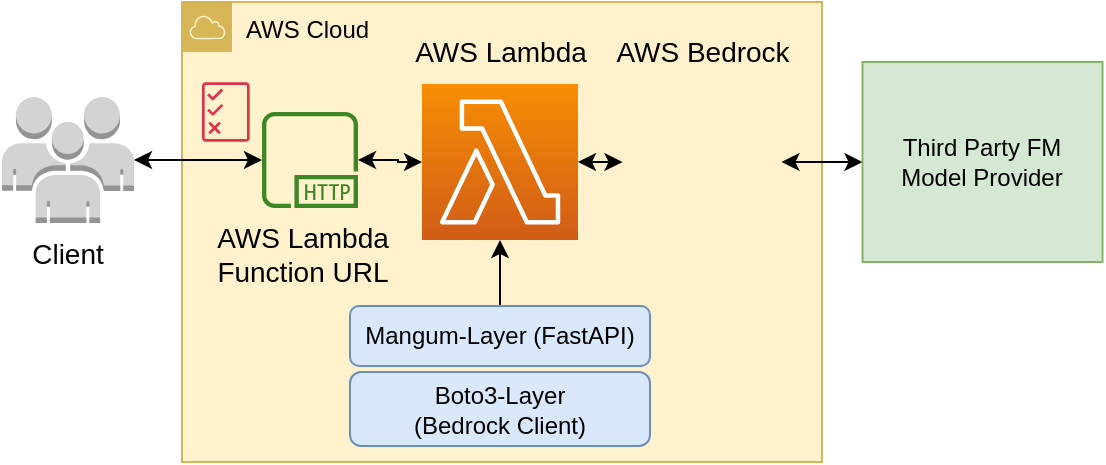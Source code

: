 <mxfile version="22.1.8" type="device">
  <diagram name="Page-1" id="vtc3H7QWTGBQVeGK8XM8">
    <mxGraphModel dx="848" dy="476" grid="1" gridSize="10" guides="1" tooltips="1" connect="1" arrows="1" fold="1" page="1" pageScale="1" pageWidth="850" pageHeight="1100" math="0" shadow="0">
      <root>
        <mxCell id="0" />
        <mxCell id="1" parent="0" />
        <mxCell id="jlDc-I086ySutYxGqEFr-1" value="AWS Cloud" style="sketch=0;outlineConnect=0;html=1;whiteSpace=wrap;fontSize=12;fontStyle=0;shape=mxgraph.aws4.group;grIcon=mxgraph.aws4.group_aws_cloud;strokeColor=#d6b656;fillColor=#fff2cc;verticalAlign=top;align=left;spacingLeft=30;dashed=0;" parent="1" vertex="1">
          <mxGeometry x="120" y="40" width="320" height="230" as="geometry" />
        </mxCell>
        <mxCell id="qcTyrsI4p31sjoDsXR5R-5" style="edgeStyle=orthogonalEdgeStyle;rounded=0;orthogonalLoop=1;jettySize=auto;html=1;entryX=0;entryY=0.5;entryDx=0;entryDy=0;startArrow=classic;startFill=1;" edge="1" parent="1" source="jlDc-I086ySutYxGqEFr-2" target="qcTyrsI4p31sjoDsXR5R-2">
          <mxGeometry relative="1" as="geometry" />
        </mxCell>
        <mxCell id="jlDc-I086ySutYxGqEFr-2" value="" style="sketch=0;points=[[0,0,0],[0.25,0,0],[0.5,0,0],[0.75,0,0],[1,0,0],[0,1,0],[0.25,1,0],[0.5,1,0],[0.75,1,0],[1,1,0],[0,0.25,0],[0,0.5,0],[0,0.75,0],[1,0.25,0],[1,0.5,0],[1,0.75,0]];outlineConnect=0;fontColor=#232F3E;gradientColor=#F78E04;gradientDirection=north;fillColor=#D05C17;strokeColor=#ffffff;dashed=0;verticalLabelPosition=bottom;verticalAlign=top;align=center;html=1;fontSize=12;fontStyle=0;aspect=fixed;shape=mxgraph.aws4.resourceIcon;resIcon=mxgraph.aws4.lambda;" parent="1" vertex="1">
          <mxGeometry x="240" y="81" width="78" height="78" as="geometry" />
        </mxCell>
        <mxCell id="jlDc-I086ySutYxGqEFr-3" value="&lt;font style=&quot;font-size: 14px;&quot;&gt;&lt;span&gt;AWS Lambda&lt;/span&gt;&lt;/font&gt;" style="text;html=1;strokeColor=none;fillColor=none;align=center;verticalAlign=middle;whiteSpace=wrap;rounded=0;fontStyle=0" parent="1" vertex="1">
          <mxGeometry x="228.5" y="50" width="101" height="30" as="geometry" />
        </mxCell>
        <mxCell id="jlDc-I086ySutYxGqEFr-11" style="edgeStyle=orthogonalEdgeStyle;rounded=0;orthogonalLoop=1;jettySize=auto;html=1;exitX=0.5;exitY=0;exitDx=0;exitDy=0;entryX=0.5;entryY=1;entryDx=0;entryDy=0;entryPerimeter=0;" parent="1" source="jlDc-I086ySutYxGqEFr-4" target="jlDc-I086ySutYxGqEFr-2" edge="1">
          <mxGeometry relative="1" as="geometry">
            <mxPoint x="275" y="170" as="targetPoint" />
          </mxGeometry>
        </mxCell>
        <mxCell id="jlDc-I086ySutYxGqEFr-4" value="Mangum-Layer (FastAPI)" style="rounded=1;whiteSpace=wrap;html=1;fillColor=#dae8fc;strokeColor=#6c8ebf;" parent="1" vertex="1">
          <mxGeometry x="204" y="192" width="150" height="30" as="geometry" />
        </mxCell>
        <mxCell id="jlDc-I086ySutYxGqEFr-12" style="edgeStyle=orthogonalEdgeStyle;rounded=0;orthogonalLoop=1;jettySize=auto;html=1;exitX=1;exitY=0.5;exitDx=0;exitDy=0;exitPerimeter=0;startArrow=classic;startFill=1;" parent="1" source="jlDc-I086ySutYxGqEFr-5" target="jlDc-I086ySutYxGqEFr-7" edge="1">
          <mxGeometry relative="1" as="geometry" />
        </mxCell>
        <mxCell id="jlDc-I086ySutYxGqEFr-5" value="" style="outlineConnect=0;dashed=0;verticalLabelPosition=bottom;verticalAlign=top;align=center;html=1;shape=mxgraph.aws3.users;fillColor=#D2D3D3;gradientColor=none;" parent="1" vertex="1">
          <mxGeometry x="30" y="87.5" width="66" height="63" as="geometry" />
        </mxCell>
        <mxCell id="jlDc-I086ySutYxGqEFr-10" style="edgeStyle=orthogonalEdgeStyle;rounded=0;orthogonalLoop=1;jettySize=auto;html=1;entryX=0;entryY=0.5;entryDx=0;entryDy=0;entryPerimeter=0;startArrow=classic;startFill=1;" parent="1" source="jlDc-I086ySutYxGqEFr-7" target="jlDc-I086ySutYxGqEFr-2" edge="1">
          <mxGeometry relative="1" as="geometry" />
        </mxCell>
        <mxCell id="jlDc-I086ySutYxGqEFr-7" value="" style="sketch=0;outlineConnect=0;fontColor=#232F3E;gradientColor=none;fillColor=#3F8624;strokeColor=none;dashed=0;verticalLabelPosition=bottom;verticalAlign=top;align=center;html=1;fontSize=12;fontStyle=0;aspect=fixed;pointerEvents=1;shape=mxgraph.aws4.http_protocol;" parent="1" vertex="1">
          <mxGeometry x="160" y="95" width="48" height="48" as="geometry" />
        </mxCell>
        <mxCell id="jlDc-I086ySutYxGqEFr-8" value="&lt;font style=&quot;font-size: 14px;&quot;&gt;&lt;span&gt;AWS Lambda&lt;br&gt;Function URL&lt;br&gt;&lt;/span&gt;&lt;/font&gt;" style="text;html=1;strokeColor=none;fillColor=none;align=center;verticalAlign=middle;whiteSpace=wrap;rounded=0;fontStyle=0" parent="1" vertex="1">
          <mxGeometry x="130" y="150.5" width="101" height="30" as="geometry" />
        </mxCell>
        <mxCell id="jlDc-I086ySutYxGqEFr-15" value="&lt;font style=&quot;font-size: 14px;&quot;&gt;&lt;span&gt;Client&lt;/span&gt;&lt;/font&gt;" style="text;html=1;strokeColor=none;fillColor=none;align=center;verticalAlign=middle;whiteSpace=wrap;rounded=0;fontStyle=0" parent="1" vertex="1">
          <mxGeometry x="39.25" y="150.5" width="47.5" height="30" as="geometry" />
        </mxCell>
        <mxCell id="qcTyrsI4p31sjoDsXR5R-1" value="Boto3-Layer&lt;br&gt;(Bedrock Client)" style="rounded=1;whiteSpace=wrap;html=1;fillColor=#dae8fc;strokeColor=#6c8ebf;" vertex="1" parent="1">
          <mxGeometry x="204" y="225" width="150" height="37" as="geometry" />
        </mxCell>
        <mxCell id="qcTyrsI4p31sjoDsXR5R-7" style="edgeStyle=orthogonalEdgeStyle;rounded=0;orthogonalLoop=1;jettySize=auto;html=1;entryX=0;entryY=0.5;entryDx=0;entryDy=0;startArrow=classic;startFill=1;" edge="1" parent="1" source="qcTyrsI4p31sjoDsXR5R-2" target="qcTyrsI4p31sjoDsXR5R-6">
          <mxGeometry relative="1" as="geometry" />
        </mxCell>
        <mxCell id="qcTyrsI4p31sjoDsXR5R-2" value="" style="shape=image;verticalLabelPosition=bottom;labelBackgroundColor=default;verticalAlign=top;aspect=fixed;imageAspect=0;image=https://assets-global.website-files.com/60f18940cf1a8761850efb4b/64d3f4fb613a1d0c04f57ea5_Group%203.svg;clipPath=inset(0% 46.33% 0.62% 0.33%);" vertex="1" parent="1">
          <mxGeometry x="340.25" y="80" width="79.503" height="80" as="geometry" />
        </mxCell>
        <mxCell id="qcTyrsI4p31sjoDsXR5R-3" value="&lt;font style=&quot;font-size: 14px;&quot;&gt;&lt;span&gt;AWS Bedrock&lt;/span&gt;&lt;/font&gt;" style="text;html=1;strokeColor=none;fillColor=none;align=center;verticalAlign=middle;whiteSpace=wrap;rounded=0;fontStyle=0" vertex="1" parent="1">
          <mxGeometry x="329.5" y="50" width="101" height="30" as="geometry" />
        </mxCell>
        <mxCell id="qcTyrsI4p31sjoDsXR5R-6" value="Third Party FM&lt;br&gt;Model Provider" style="rounded=0;whiteSpace=wrap;html=1;fillColor=#d5e8d4;strokeColor=#82b366;" vertex="1" parent="1">
          <mxGeometry x="460.25" y="70" width="120" height="100" as="geometry" />
        </mxCell>
        <mxCell id="qcTyrsI4p31sjoDsXR5R-8" value="" style="sketch=0;outlineConnect=0;fontColor=#232F3E;gradientColor=none;fillColor=#DD344C;strokeColor=none;dashed=0;verticalLabelPosition=bottom;verticalAlign=top;align=center;html=1;fontSize=12;fontStyle=0;aspect=fixed;pointerEvents=1;shape=mxgraph.aws4.permissions;" vertex="1" parent="1">
          <mxGeometry x="130" y="80" width="23.85" height="30" as="geometry" />
        </mxCell>
      </root>
    </mxGraphModel>
  </diagram>
</mxfile>
